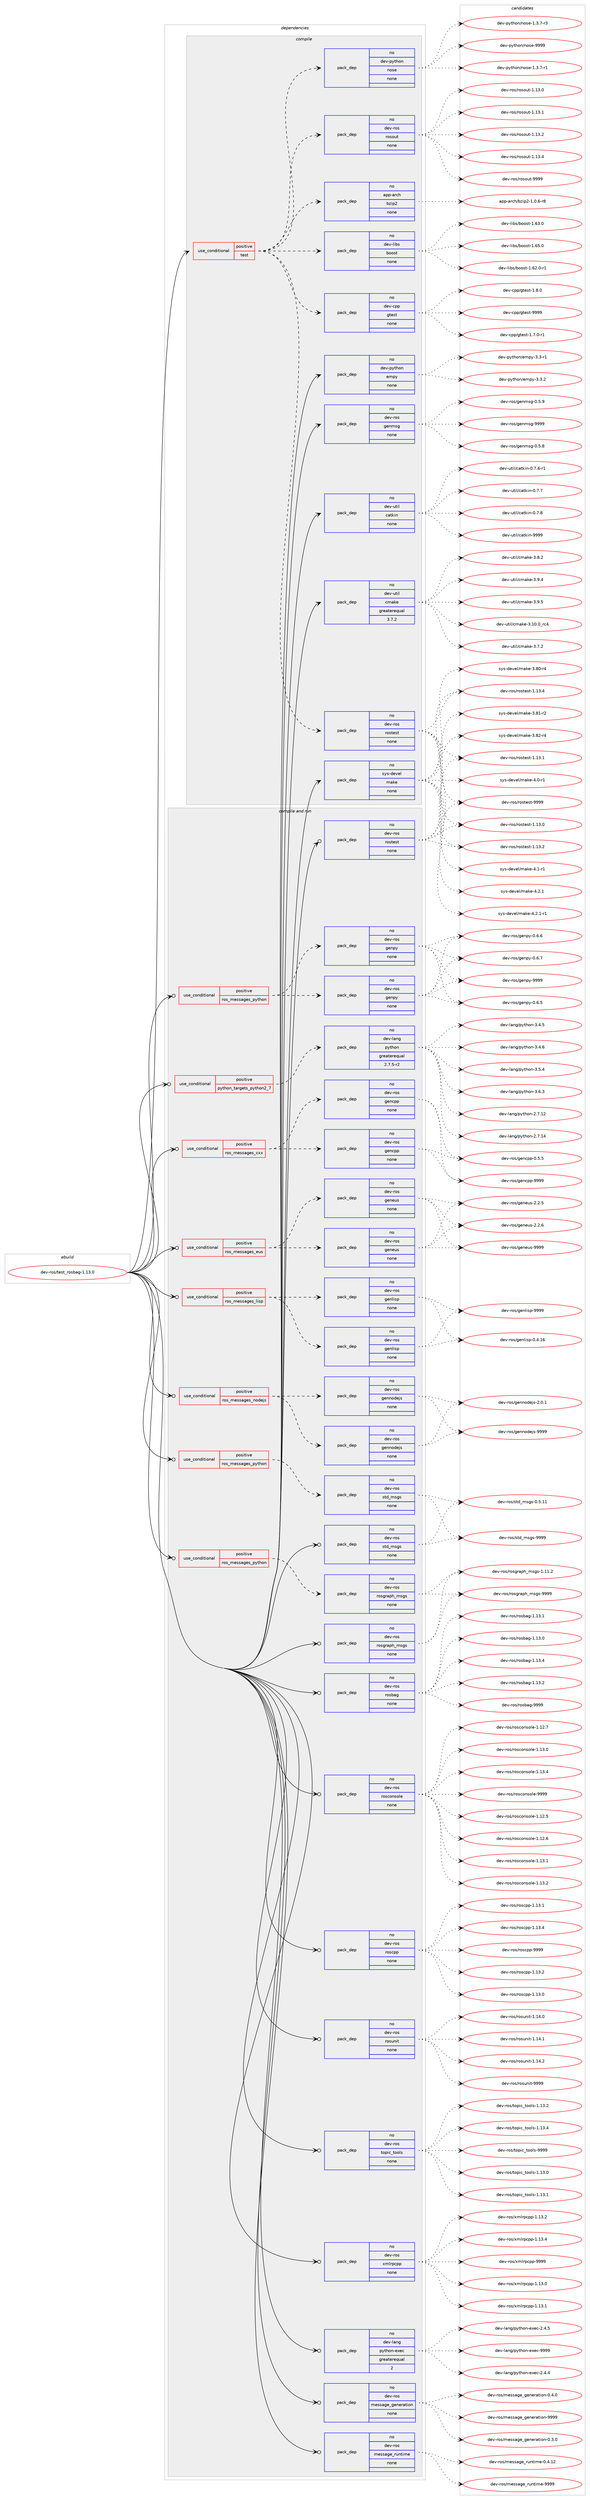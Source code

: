 digraph prolog {

# *************
# Graph options
# *************

newrank=true;
concentrate=true;
compound=true;
graph [rankdir=LR,fontname=Helvetica,fontsize=10,ranksep=1.5];#, ranksep=2.5, nodesep=0.2];
edge  [arrowhead=vee];
node  [fontname=Helvetica,fontsize=10];

# **********
# The ebuild
# **********

subgraph cluster_leftcol {
color=gray;
rank=same;
label=<<i>ebuild</i>>;
id [label="dev-ros/test_rosbag-1.13.0", color=red, width=4, href="../dev-ros/test_rosbag-1.13.0.svg"];
}

# ****************
# The dependencies
# ****************

subgraph cluster_midcol {
color=gray;
label=<<i>dependencies</i>>;
subgraph cluster_compile {
fillcolor="#eeeeee";
style=filled;
label=<<i>compile</i>>;
subgraph cond47451 {
dependency215660 [label=<<TABLE BORDER="0" CELLBORDER="1" CELLSPACING="0" CELLPADDING="4"><TR><TD ROWSPAN="3" CELLPADDING="10">use_conditional</TD></TR><TR><TD>positive</TD></TR><TR><TD>test</TD></TR></TABLE>>, shape=none, color=red];
subgraph pack164219 {
dependency215661 [label=<<TABLE BORDER="0" CELLBORDER="1" CELLSPACING="0" CELLPADDING="4" WIDTH="220"><TR><TD ROWSPAN="6" CELLPADDING="30">pack_dep</TD></TR><TR><TD WIDTH="110">no</TD></TR><TR><TD>dev-libs</TD></TR><TR><TD>boost</TD></TR><TR><TD>none</TD></TR><TR><TD></TD></TR></TABLE>>, shape=none, color=blue];
}
dependency215660:e -> dependency215661:w [weight=20,style="dashed",arrowhead="vee"];
subgraph pack164220 {
dependency215662 [label=<<TABLE BORDER="0" CELLBORDER="1" CELLSPACING="0" CELLPADDING="4" WIDTH="220"><TR><TD ROWSPAN="6" CELLPADDING="30">pack_dep</TD></TR><TR><TD WIDTH="110">no</TD></TR><TR><TD>app-arch</TD></TR><TR><TD>bzip2</TD></TR><TR><TD>none</TD></TR><TR><TD></TD></TR></TABLE>>, shape=none, color=blue];
}
dependency215660:e -> dependency215662:w [weight=20,style="dashed",arrowhead="vee"];
subgraph pack164221 {
dependency215663 [label=<<TABLE BORDER="0" CELLBORDER="1" CELLSPACING="0" CELLPADDING="4" WIDTH="220"><TR><TD ROWSPAN="6" CELLPADDING="30">pack_dep</TD></TR><TR><TD WIDTH="110">no</TD></TR><TR><TD>dev-ros</TD></TR><TR><TD>rosout</TD></TR><TR><TD>none</TD></TR><TR><TD></TD></TR></TABLE>>, shape=none, color=blue];
}
dependency215660:e -> dependency215663:w [weight=20,style="dashed",arrowhead="vee"];
subgraph pack164222 {
dependency215664 [label=<<TABLE BORDER="0" CELLBORDER="1" CELLSPACING="0" CELLPADDING="4" WIDTH="220"><TR><TD ROWSPAN="6" CELLPADDING="30">pack_dep</TD></TR><TR><TD WIDTH="110">no</TD></TR><TR><TD>dev-python</TD></TR><TR><TD>nose</TD></TR><TR><TD>none</TD></TR><TR><TD></TD></TR></TABLE>>, shape=none, color=blue];
}
dependency215660:e -> dependency215664:w [weight=20,style="dashed",arrowhead="vee"];
subgraph pack164223 {
dependency215665 [label=<<TABLE BORDER="0" CELLBORDER="1" CELLSPACING="0" CELLPADDING="4" WIDTH="220"><TR><TD ROWSPAN="6" CELLPADDING="30">pack_dep</TD></TR><TR><TD WIDTH="110">no</TD></TR><TR><TD>dev-ros</TD></TR><TR><TD>rostest</TD></TR><TR><TD>none</TD></TR><TR><TD></TD></TR></TABLE>>, shape=none, color=blue];
}
dependency215660:e -> dependency215665:w [weight=20,style="dashed",arrowhead="vee"];
subgraph pack164224 {
dependency215666 [label=<<TABLE BORDER="0" CELLBORDER="1" CELLSPACING="0" CELLPADDING="4" WIDTH="220"><TR><TD ROWSPAN="6" CELLPADDING="30">pack_dep</TD></TR><TR><TD WIDTH="110">no</TD></TR><TR><TD>dev-cpp</TD></TR><TR><TD>gtest</TD></TR><TR><TD>none</TD></TR><TR><TD></TD></TR></TABLE>>, shape=none, color=blue];
}
dependency215660:e -> dependency215666:w [weight=20,style="dashed",arrowhead="vee"];
}
id:e -> dependency215660:w [weight=20,style="solid",arrowhead="vee"];
subgraph pack164225 {
dependency215667 [label=<<TABLE BORDER="0" CELLBORDER="1" CELLSPACING="0" CELLPADDING="4" WIDTH="220"><TR><TD ROWSPAN="6" CELLPADDING="30">pack_dep</TD></TR><TR><TD WIDTH="110">no</TD></TR><TR><TD>dev-python</TD></TR><TR><TD>empy</TD></TR><TR><TD>none</TD></TR><TR><TD></TD></TR></TABLE>>, shape=none, color=blue];
}
id:e -> dependency215667:w [weight=20,style="solid",arrowhead="vee"];
subgraph pack164226 {
dependency215668 [label=<<TABLE BORDER="0" CELLBORDER="1" CELLSPACING="0" CELLPADDING="4" WIDTH="220"><TR><TD ROWSPAN="6" CELLPADDING="30">pack_dep</TD></TR><TR><TD WIDTH="110">no</TD></TR><TR><TD>dev-ros</TD></TR><TR><TD>genmsg</TD></TR><TR><TD>none</TD></TR><TR><TD></TD></TR></TABLE>>, shape=none, color=blue];
}
id:e -> dependency215668:w [weight=20,style="solid",arrowhead="vee"];
subgraph pack164227 {
dependency215669 [label=<<TABLE BORDER="0" CELLBORDER="1" CELLSPACING="0" CELLPADDING="4" WIDTH="220"><TR><TD ROWSPAN="6" CELLPADDING="30">pack_dep</TD></TR><TR><TD WIDTH="110">no</TD></TR><TR><TD>dev-util</TD></TR><TR><TD>catkin</TD></TR><TR><TD>none</TD></TR><TR><TD></TD></TR></TABLE>>, shape=none, color=blue];
}
id:e -> dependency215669:w [weight=20,style="solid",arrowhead="vee"];
subgraph pack164228 {
dependency215670 [label=<<TABLE BORDER="0" CELLBORDER="1" CELLSPACING="0" CELLPADDING="4" WIDTH="220"><TR><TD ROWSPAN="6" CELLPADDING="30">pack_dep</TD></TR><TR><TD WIDTH="110">no</TD></TR><TR><TD>dev-util</TD></TR><TR><TD>cmake</TD></TR><TR><TD>greaterequal</TD></TR><TR><TD>3.7.2</TD></TR></TABLE>>, shape=none, color=blue];
}
id:e -> dependency215670:w [weight=20,style="solid",arrowhead="vee"];
subgraph pack164229 {
dependency215671 [label=<<TABLE BORDER="0" CELLBORDER="1" CELLSPACING="0" CELLPADDING="4" WIDTH="220"><TR><TD ROWSPAN="6" CELLPADDING="30">pack_dep</TD></TR><TR><TD WIDTH="110">no</TD></TR><TR><TD>sys-devel</TD></TR><TR><TD>make</TD></TR><TR><TD>none</TD></TR><TR><TD></TD></TR></TABLE>>, shape=none, color=blue];
}
id:e -> dependency215671:w [weight=20,style="solid",arrowhead="vee"];
}
subgraph cluster_compileandrun {
fillcolor="#eeeeee";
style=filled;
label=<<i>compile and run</i>>;
subgraph cond47452 {
dependency215672 [label=<<TABLE BORDER="0" CELLBORDER="1" CELLSPACING="0" CELLPADDING="4"><TR><TD ROWSPAN="3" CELLPADDING="10">use_conditional</TD></TR><TR><TD>positive</TD></TR><TR><TD>python_targets_python2_7</TD></TR></TABLE>>, shape=none, color=red];
subgraph pack164230 {
dependency215673 [label=<<TABLE BORDER="0" CELLBORDER="1" CELLSPACING="0" CELLPADDING="4" WIDTH="220"><TR><TD ROWSPAN="6" CELLPADDING="30">pack_dep</TD></TR><TR><TD WIDTH="110">no</TD></TR><TR><TD>dev-lang</TD></TR><TR><TD>python</TD></TR><TR><TD>greaterequal</TD></TR><TR><TD>2.7.5-r2</TD></TR></TABLE>>, shape=none, color=blue];
}
dependency215672:e -> dependency215673:w [weight=20,style="dashed",arrowhead="vee"];
}
id:e -> dependency215672:w [weight=20,style="solid",arrowhead="odotvee"];
subgraph cond47453 {
dependency215674 [label=<<TABLE BORDER="0" CELLBORDER="1" CELLSPACING="0" CELLPADDING="4"><TR><TD ROWSPAN="3" CELLPADDING="10">use_conditional</TD></TR><TR><TD>positive</TD></TR><TR><TD>ros_messages_cxx</TD></TR></TABLE>>, shape=none, color=red];
subgraph pack164231 {
dependency215675 [label=<<TABLE BORDER="0" CELLBORDER="1" CELLSPACING="0" CELLPADDING="4" WIDTH="220"><TR><TD ROWSPAN="6" CELLPADDING="30">pack_dep</TD></TR><TR><TD WIDTH="110">no</TD></TR><TR><TD>dev-ros</TD></TR><TR><TD>gencpp</TD></TR><TR><TD>none</TD></TR><TR><TD></TD></TR></TABLE>>, shape=none, color=blue];
}
dependency215674:e -> dependency215675:w [weight=20,style="dashed",arrowhead="vee"];
subgraph pack164232 {
dependency215676 [label=<<TABLE BORDER="0" CELLBORDER="1" CELLSPACING="0" CELLPADDING="4" WIDTH="220"><TR><TD ROWSPAN="6" CELLPADDING="30">pack_dep</TD></TR><TR><TD WIDTH="110">no</TD></TR><TR><TD>dev-ros</TD></TR><TR><TD>gencpp</TD></TR><TR><TD>none</TD></TR><TR><TD></TD></TR></TABLE>>, shape=none, color=blue];
}
dependency215674:e -> dependency215676:w [weight=20,style="dashed",arrowhead="vee"];
}
id:e -> dependency215674:w [weight=20,style="solid",arrowhead="odotvee"];
subgraph cond47454 {
dependency215677 [label=<<TABLE BORDER="0" CELLBORDER="1" CELLSPACING="0" CELLPADDING="4"><TR><TD ROWSPAN="3" CELLPADDING="10">use_conditional</TD></TR><TR><TD>positive</TD></TR><TR><TD>ros_messages_eus</TD></TR></TABLE>>, shape=none, color=red];
subgraph pack164233 {
dependency215678 [label=<<TABLE BORDER="0" CELLBORDER="1" CELLSPACING="0" CELLPADDING="4" WIDTH="220"><TR><TD ROWSPAN="6" CELLPADDING="30">pack_dep</TD></TR><TR><TD WIDTH="110">no</TD></TR><TR><TD>dev-ros</TD></TR><TR><TD>geneus</TD></TR><TR><TD>none</TD></TR><TR><TD></TD></TR></TABLE>>, shape=none, color=blue];
}
dependency215677:e -> dependency215678:w [weight=20,style="dashed",arrowhead="vee"];
subgraph pack164234 {
dependency215679 [label=<<TABLE BORDER="0" CELLBORDER="1" CELLSPACING="0" CELLPADDING="4" WIDTH="220"><TR><TD ROWSPAN="6" CELLPADDING="30">pack_dep</TD></TR><TR><TD WIDTH="110">no</TD></TR><TR><TD>dev-ros</TD></TR><TR><TD>geneus</TD></TR><TR><TD>none</TD></TR><TR><TD></TD></TR></TABLE>>, shape=none, color=blue];
}
dependency215677:e -> dependency215679:w [weight=20,style="dashed",arrowhead="vee"];
}
id:e -> dependency215677:w [weight=20,style="solid",arrowhead="odotvee"];
subgraph cond47455 {
dependency215680 [label=<<TABLE BORDER="0" CELLBORDER="1" CELLSPACING="0" CELLPADDING="4"><TR><TD ROWSPAN="3" CELLPADDING="10">use_conditional</TD></TR><TR><TD>positive</TD></TR><TR><TD>ros_messages_lisp</TD></TR></TABLE>>, shape=none, color=red];
subgraph pack164235 {
dependency215681 [label=<<TABLE BORDER="0" CELLBORDER="1" CELLSPACING="0" CELLPADDING="4" WIDTH="220"><TR><TD ROWSPAN="6" CELLPADDING="30">pack_dep</TD></TR><TR><TD WIDTH="110">no</TD></TR><TR><TD>dev-ros</TD></TR><TR><TD>genlisp</TD></TR><TR><TD>none</TD></TR><TR><TD></TD></TR></TABLE>>, shape=none, color=blue];
}
dependency215680:e -> dependency215681:w [weight=20,style="dashed",arrowhead="vee"];
subgraph pack164236 {
dependency215682 [label=<<TABLE BORDER="0" CELLBORDER="1" CELLSPACING="0" CELLPADDING="4" WIDTH="220"><TR><TD ROWSPAN="6" CELLPADDING="30">pack_dep</TD></TR><TR><TD WIDTH="110">no</TD></TR><TR><TD>dev-ros</TD></TR><TR><TD>genlisp</TD></TR><TR><TD>none</TD></TR><TR><TD></TD></TR></TABLE>>, shape=none, color=blue];
}
dependency215680:e -> dependency215682:w [weight=20,style="dashed",arrowhead="vee"];
}
id:e -> dependency215680:w [weight=20,style="solid",arrowhead="odotvee"];
subgraph cond47456 {
dependency215683 [label=<<TABLE BORDER="0" CELLBORDER="1" CELLSPACING="0" CELLPADDING="4"><TR><TD ROWSPAN="3" CELLPADDING="10">use_conditional</TD></TR><TR><TD>positive</TD></TR><TR><TD>ros_messages_nodejs</TD></TR></TABLE>>, shape=none, color=red];
subgraph pack164237 {
dependency215684 [label=<<TABLE BORDER="0" CELLBORDER="1" CELLSPACING="0" CELLPADDING="4" WIDTH="220"><TR><TD ROWSPAN="6" CELLPADDING="30">pack_dep</TD></TR><TR><TD WIDTH="110">no</TD></TR><TR><TD>dev-ros</TD></TR><TR><TD>gennodejs</TD></TR><TR><TD>none</TD></TR><TR><TD></TD></TR></TABLE>>, shape=none, color=blue];
}
dependency215683:e -> dependency215684:w [weight=20,style="dashed",arrowhead="vee"];
subgraph pack164238 {
dependency215685 [label=<<TABLE BORDER="0" CELLBORDER="1" CELLSPACING="0" CELLPADDING="4" WIDTH="220"><TR><TD ROWSPAN="6" CELLPADDING="30">pack_dep</TD></TR><TR><TD WIDTH="110">no</TD></TR><TR><TD>dev-ros</TD></TR><TR><TD>gennodejs</TD></TR><TR><TD>none</TD></TR><TR><TD></TD></TR></TABLE>>, shape=none, color=blue];
}
dependency215683:e -> dependency215685:w [weight=20,style="dashed",arrowhead="vee"];
}
id:e -> dependency215683:w [weight=20,style="solid",arrowhead="odotvee"];
subgraph cond47457 {
dependency215686 [label=<<TABLE BORDER="0" CELLBORDER="1" CELLSPACING="0" CELLPADDING="4"><TR><TD ROWSPAN="3" CELLPADDING="10">use_conditional</TD></TR><TR><TD>positive</TD></TR><TR><TD>ros_messages_python</TD></TR></TABLE>>, shape=none, color=red];
subgraph pack164239 {
dependency215687 [label=<<TABLE BORDER="0" CELLBORDER="1" CELLSPACING="0" CELLPADDING="4" WIDTH="220"><TR><TD ROWSPAN="6" CELLPADDING="30">pack_dep</TD></TR><TR><TD WIDTH="110">no</TD></TR><TR><TD>dev-ros</TD></TR><TR><TD>genpy</TD></TR><TR><TD>none</TD></TR><TR><TD></TD></TR></TABLE>>, shape=none, color=blue];
}
dependency215686:e -> dependency215687:w [weight=20,style="dashed",arrowhead="vee"];
subgraph pack164240 {
dependency215688 [label=<<TABLE BORDER="0" CELLBORDER="1" CELLSPACING="0" CELLPADDING="4" WIDTH="220"><TR><TD ROWSPAN="6" CELLPADDING="30">pack_dep</TD></TR><TR><TD WIDTH="110">no</TD></TR><TR><TD>dev-ros</TD></TR><TR><TD>genpy</TD></TR><TR><TD>none</TD></TR><TR><TD></TD></TR></TABLE>>, shape=none, color=blue];
}
dependency215686:e -> dependency215688:w [weight=20,style="dashed",arrowhead="vee"];
}
id:e -> dependency215686:w [weight=20,style="solid",arrowhead="odotvee"];
subgraph cond47458 {
dependency215689 [label=<<TABLE BORDER="0" CELLBORDER="1" CELLSPACING="0" CELLPADDING="4"><TR><TD ROWSPAN="3" CELLPADDING="10">use_conditional</TD></TR><TR><TD>positive</TD></TR><TR><TD>ros_messages_python</TD></TR></TABLE>>, shape=none, color=red];
subgraph pack164241 {
dependency215690 [label=<<TABLE BORDER="0" CELLBORDER="1" CELLSPACING="0" CELLPADDING="4" WIDTH="220"><TR><TD ROWSPAN="6" CELLPADDING="30">pack_dep</TD></TR><TR><TD WIDTH="110">no</TD></TR><TR><TD>dev-ros</TD></TR><TR><TD>rosgraph_msgs</TD></TR><TR><TD>none</TD></TR><TR><TD></TD></TR></TABLE>>, shape=none, color=blue];
}
dependency215689:e -> dependency215690:w [weight=20,style="dashed",arrowhead="vee"];
}
id:e -> dependency215689:w [weight=20,style="solid",arrowhead="odotvee"];
subgraph cond47459 {
dependency215691 [label=<<TABLE BORDER="0" CELLBORDER="1" CELLSPACING="0" CELLPADDING="4"><TR><TD ROWSPAN="3" CELLPADDING="10">use_conditional</TD></TR><TR><TD>positive</TD></TR><TR><TD>ros_messages_python</TD></TR></TABLE>>, shape=none, color=red];
subgraph pack164242 {
dependency215692 [label=<<TABLE BORDER="0" CELLBORDER="1" CELLSPACING="0" CELLPADDING="4" WIDTH="220"><TR><TD ROWSPAN="6" CELLPADDING="30">pack_dep</TD></TR><TR><TD WIDTH="110">no</TD></TR><TR><TD>dev-ros</TD></TR><TR><TD>std_msgs</TD></TR><TR><TD>none</TD></TR><TR><TD></TD></TR></TABLE>>, shape=none, color=blue];
}
dependency215691:e -> dependency215692:w [weight=20,style="dashed",arrowhead="vee"];
}
id:e -> dependency215691:w [weight=20,style="solid",arrowhead="odotvee"];
subgraph pack164243 {
dependency215693 [label=<<TABLE BORDER="0" CELLBORDER="1" CELLSPACING="0" CELLPADDING="4" WIDTH="220"><TR><TD ROWSPAN="6" CELLPADDING="30">pack_dep</TD></TR><TR><TD WIDTH="110">no</TD></TR><TR><TD>dev-lang</TD></TR><TR><TD>python-exec</TD></TR><TR><TD>greaterequal</TD></TR><TR><TD>2</TD></TR></TABLE>>, shape=none, color=blue];
}
id:e -> dependency215693:w [weight=20,style="solid",arrowhead="odotvee"];
subgraph pack164244 {
dependency215694 [label=<<TABLE BORDER="0" CELLBORDER="1" CELLSPACING="0" CELLPADDING="4" WIDTH="220"><TR><TD ROWSPAN="6" CELLPADDING="30">pack_dep</TD></TR><TR><TD WIDTH="110">no</TD></TR><TR><TD>dev-ros</TD></TR><TR><TD>message_generation</TD></TR><TR><TD>none</TD></TR><TR><TD></TD></TR></TABLE>>, shape=none, color=blue];
}
id:e -> dependency215694:w [weight=20,style="solid",arrowhead="odotvee"];
subgraph pack164245 {
dependency215695 [label=<<TABLE BORDER="0" CELLBORDER="1" CELLSPACING="0" CELLPADDING="4" WIDTH="220"><TR><TD ROWSPAN="6" CELLPADDING="30">pack_dep</TD></TR><TR><TD WIDTH="110">no</TD></TR><TR><TD>dev-ros</TD></TR><TR><TD>message_runtime</TD></TR><TR><TD>none</TD></TR><TR><TD></TD></TR></TABLE>>, shape=none, color=blue];
}
id:e -> dependency215695:w [weight=20,style="solid",arrowhead="odotvee"];
subgraph pack164246 {
dependency215696 [label=<<TABLE BORDER="0" CELLBORDER="1" CELLSPACING="0" CELLPADDING="4" WIDTH="220"><TR><TD ROWSPAN="6" CELLPADDING="30">pack_dep</TD></TR><TR><TD WIDTH="110">no</TD></TR><TR><TD>dev-ros</TD></TR><TR><TD>rosbag</TD></TR><TR><TD>none</TD></TR><TR><TD></TD></TR></TABLE>>, shape=none, color=blue];
}
id:e -> dependency215696:w [weight=20,style="solid",arrowhead="odotvee"];
subgraph pack164247 {
dependency215697 [label=<<TABLE BORDER="0" CELLBORDER="1" CELLSPACING="0" CELLPADDING="4" WIDTH="220"><TR><TD ROWSPAN="6" CELLPADDING="30">pack_dep</TD></TR><TR><TD WIDTH="110">no</TD></TR><TR><TD>dev-ros</TD></TR><TR><TD>rosconsole</TD></TR><TR><TD>none</TD></TR><TR><TD></TD></TR></TABLE>>, shape=none, color=blue];
}
id:e -> dependency215697:w [weight=20,style="solid",arrowhead="odotvee"];
subgraph pack164248 {
dependency215698 [label=<<TABLE BORDER="0" CELLBORDER="1" CELLSPACING="0" CELLPADDING="4" WIDTH="220"><TR><TD ROWSPAN="6" CELLPADDING="30">pack_dep</TD></TR><TR><TD WIDTH="110">no</TD></TR><TR><TD>dev-ros</TD></TR><TR><TD>roscpp</TD></TR><TR><TD>none</TD></TR><TR><TD></TD></TR></TABLE>>, shape=none, color=blue];
}
id:e -> dependency215698:w [weight=20,style="solid",arrowhead="odotvee"];
subgraph pack164249 {
dependency215699 [label=<<TABLE BORDER="0" CELLBORDER="1" CELLSPACING="0" CELLPADDING="4" WIDTH="220"><TR><TD ROWSPAN="6" CELLPADDING="30">pack_dep</TD></TR><TR><TD WIDTH="110">no</TD></TR><TR><TD>dev-ros</TD></TR><TR><TD>rosgraph_msgs</TD></TR><TR><TD>none</TD></TR><TR><TD></TD></TR></TABLE>>, shape=none, color=blue];
}
id:e -> dependency215699:w [weight=20,style="solid",arrowhead="odotvee"];
subgraph pack164250 {
dependency215700 [label=<<TABLE BORDER="0" CELLBORDER="1" CELLSPACING="0" CELLPADDING="4" WIDTH="220"><TR><TD ROWSPAN="6" CELLPADDING="30">pack_dep</TD></TR><TR><TD WIDTH="110">no</TD></TR><TR><TD>dev-ros</TD></TR><TR><TD>rostest</TD></TR><TR><TD>none</TD></TR><TR><TD></TD></TR></TABLE>>, shape=none, color=blue];
}
id:e -> dependency215700:w [weight=20,style="solid",arrowhead="odotvee"];
subgraph pack164251 {
dependency215701 [label=<<TABLE BORDER="0" CELLBORDER="1" CELLSPACING="0" CELLPADDING="4" WIDTH="220"><TR><TD ROWSPAN="6" CELLPADDING="30">pack_dep</TD></TR><TR><TD WIDTH="110">no</TD></TR><TR><TD>dev-ros</TD></TR><TR><TD>rosunit</TD></TR><TR><TD>none</TD></TR><TR><TD></TD></TR></TABLE>>, shape=none, color=blue];
}
id:e -> dependency215701:w [weight=20,style="solid",arrowhead="odotvee"];
subgraph pack164252 {
dependency215702 [label=<<TABLE BORDER="0" CELLBORDER="1" CELLSPACING="0" CELLPADDING="4" WIDTH="220"><TR><TD ROWSPAN="6" CELLPADDING="30">pack_dep</TD></TR><TR><TD WIDTH="110">no</TD></TR><TR><TD>dev-ros</TD></TR><TR><TD>std_msgs</TD></TR><TR><TD>none</TD></TR><TR><TD></TD></TR></TABLE>>, shape=none, color=blue];
}
id:e -> dependency215702:w [weight=20,style="solid",arrowhead="odotvee"];
subgraph pack164253 {
dependency215703 [label=<<TABLE BORDER="0" CELLBORDER="1" CELLSPACING="0" CELLPADDING="4" WIDTH="220"><TR><TD ROWSPAN="6" CELLPADDING="30">pack_dep</TD></TR><TR><TD WIDTH="110">no</TD></TR><TR><TD>dev-ros</TD></TR><TR><TD>topic_tools</TD></TR><TR><TD>none</TD></TR><TR><TD></TD></TR></TABLE>>, shape=none, color=blue];
}
id:e -> dependency215703:w [weight=20,style="solid",arrowhead="odotvee"];
subgraph pack164254 {
dependency215704 [label=<<TABLE BORDER="0" CELLBORDER="1" CELLSPACING="0" CELLPADDING="4" WIDTH="220"><TR><TD ROWSPAN="6" CELLPADDING="30">pack_dep</TD></TR><TR><TD WIDTH="110">no</TD></TR><TR><TD>dev-ros</TD></TR><TR><TD>xmlrpcpp</TD></TR><TR><TD>none</TD></TR><TR><TD></TD></TR></TABLE>>, shape=none, color=blue];
}
id:e -> dependency215704:w [weight=20,style="solid",arrowhead="odotvee"];
}
subgraph cluster_run {
fillcolor="#eeeeee";
style=filled;
label=<<i>run</i>>;
}
}

# **************
# The candidates
# **************

subgraph cluster_choices {
rank=same;
color=gray;
label=<<i>candidates</i>>;

subgraph choice164219 {
color=black;
nodesep=1;
choice10010111845108105981154798111111115116454946545046484511449 [label="dev-libs/boost-1.62.0-r1", color=red, width=4,href="../dev-libs/boost-1.62.0-r1.svg"];
choice1001011184510810598115479811111111511645494654514648 [label="dev-libs/boost-1.63.0", color=red, width=4,href="../dev-libs/boost-1.63.0.svg"];
choice1001011184510810598115479811111111511645494654534648 [label="dev-libs/boost-1.65.0", color=red, width=4,href="../dev-libs/boost-1.65.0.svg"];
dependency215661:e -> choice10010111845108105981154798111111115116454946545046484511449:w [style=dotted,weight="100"];
dependency215661:e -> choice1001011184510810598115479811111111511645494654514648:w [style=dotted,weight="100"];
dependency215661:e -> choice1001011184510810598115479811111111511645494654534648:w [style=dotted,weight="100"];
}
subgraph choice164220 {
color=black;
nodesep=1;
choice971121124597114991044798122105112504549464846544511456 [label="app-arch/bzip2-1.0.6-r8", color=red, width=4,href="../app-arch/bzip2-1.0.6-r8.svg"];
dependency215662:e -> choice971121124597114991044798122105112504549464846544511456:w [style=dotted,weight="100"];
}
subgraph choice164221 {
color=black;
nodesep=1;
choice100101118451141111154711411111511111711645494649514648 [label="dev-ros/rosout-1.13.0", color=red, width=4,href="../dev-ros/rosout-1.13.0.svg"];
choice100101118451141111154711411111511111711645494649514649 [label="dev-ros/rosout-1.13.1", color=red, width=4,href="../dev-ros/rosout-1.13.1.svg"];
choice100101118451141111154711411111511111711645494649514650 [label="dev-ros/rosout-1.13.2", color=red, width=4,href="../dev-ros/rosout-1.13.2.svg"];
choice100101118451141111154711411111511111711645494649514652 [label="dev-ros/rosout-1.13.4", color=red, width=4,href="../dev-ros/rosout-1.13.4.svg"];
choice10010111845114111115471141111151111171164557575757 [label="dev-ros/rosout-9999", color=red, width=4,href="../dev-ros/rosout-9999.svg"];
dependency215663:e -> choice100101118451141111154711411111511111711645494649514648:w [style=dotted,weight="100"];
dependency215663:e -> choice100101118451141111154711411111511111711645494649514649:w [style=dotted,weight="100"];
dependency215663:e -> choice100101118451141111154711411111511111711645494649514650:w [style=dotted,weight="100"];
dependency215663:e -> choice100101118451141111154711411111511111711645494649514652:w [style=dotted,weight="100"];
dependency215663:e -> choice10010111845114111115471141111151111171164557575757:w [style=dotted,weight="100"];
}
subgraph choice164222 {
color=black;
nodesep=1;
choice10010111845112121116104111110471101111151014549465146554511449 [label="dev-python/nose-1.3.7-r1", color=red, width=4,href="../dev-python/nose-1.3.7-r1.svg"];
choice10010111845112121116104111110471101111151014549465146554511451 [label="dev-python/nose-1.3.7-r3", color=red, width=4,href="../dev-python/nose-1.3.7-r3.svg"];
choice10010111845112121116104111110471101111151014557575757 [label="dev-python/nose-9999", color=red, width=4,href="../dev-python/nose-9999.svg"];
dependency215664:e -> choice10010111845112121116104111110471101111151014549465146554511449:w [style=dotted,weight="100"];
dependency215664:e -> choice10010111845112121116104111110471101111151014549465146554511451:w [style=dotted,weight="100"];
dependency215664:e -> choice10010111845112121116104111110471101111151014557575757:w [style=dotted,weight="100"];
}
subgraph choice164223 {
color=black;
nodesep=1;
choice100101118451141111154711411111511610111511645494649514648 [label="dev-ros/rostest-1.13.0", color=red, width=4,href="../dev-ros/rostest-1.13.0.svg"];
choice100101118451141111154711411111511610111511645494649514649 [label="dev-ros/rostest-1.13.1", color=red, width=4,href="../dev-ros/rostest-1.13.1.svg"];
choice100101118451141111154711411111511610111511645494649514650 [label="dev-ros/rostest-1.13.2", color=red, width=4,href="../dev-ros/rostest-1.13.2.svg"];
choice100101118451141111154711411111511610111511645494649514652 [label="dev-ros/rostest-1.13.4", color=red, width=4,href="../dev-ros/rostest-1.13.4.svg"];
choice10010111845114111115471141111151161011151164557575757 [label="dev-ros/rostest-9999", color=red, width=4,href="../dev-ros/rostest-9999.svg"];
dependency215665:e -> choice100101118451141111154711411111511610111511645494649514648:w [style=dotted,weight="100"];
dependency215665:e -> choice100101118451141111154711411111511610111511645494649514649:w [style=dotted,weight="100"];
dependency215665:e -> choice100101118451141111154711411111511610111511645494649514650:w [style=dotted,weight="100"];
dependency215665:e -> choice100101118451141111154711411111511610111511645494649514652:w [style=dotted,weight="100"];
dependency215665:e -> choice10010111845114111115471141111151161011151164557575757:w [style=dotted,weight="100"];
}
subgraph choice164224 {
color=black;
nodesep=1;
choice1001011184599112112471031161011151164549465546484511449 [label="dev-cpp/gtest-1.7.0-r1", color=red, width=4,href="../dev-cpp/gtest-1.7.0-r1.svg"];
choice100101118459911211247103116101115116454946564648 [label="dev-cpp/gtest-1.8.0", color=red, width=4,href="../dev-cpp/gtest-1.8.0.svg"];
choice1001011184599112112471031161011151164557575757 [label="dev-cpp/gtest-9999", color=red, width=4,href="../dev-cpp/gtest-9999.svg"];
dependency215666:e -> choice1001011184599112112471031161011151164549465546484511449:w [style=dotted,weight="100"];
dependency215666:e -> choice100101118459911211247103116101115116454946564648:w [style=dotted,weight="100"];
dependency215666:e -> choice1001011184599112112471031161011151164557575757:w [style=dotted,weight="100"];
}
subgraph choice164225 {
color=black;
nodesep=1;
choice1001011184511212111610411111047101109112121455146514511449 [label="dev-python/empy-3.3-r1", color=red, width=4,href="../dev-python/empy-3.3-r1.svg"];
choice1001011184511212111610411111047101109112121455146514650 [label="dev-python/empy-3.3.2", color=red, width=4,href="../dev-python/empy-3.3.2.svg"];
dependency215667:e -> choice1001011184511212111610411111047101109112121455146514511449:w [style=dotted,weight="100"];
dependency215667:e -> choice1001011184511212111610411111047101109112121455146514650:w [style=dotted,weight="100"];
}
subgraph choice164226 {
color=black;
nodesep=1;
choice1001011184511411111547103101110109115103454846534656 [label="dev-ros/genmsg-0.5.8", color=red, width=4,href="../dev-ros/genmsg-0.5.8.svg"];
choice1001011184511411111547103101110109115103454846534657 [label="dev-ros/genmsg-0.5.9", color=red, width=4,href="../dev-ros/genmsg-0.5.9.svg"];
choice10010111845114111115471031011101091151034557575757 [label="dev-ros/genmsg-9999", color=red, width=4,href="../dev-ros/genmsg-9999.svg"];
dependency215668:e -> choice1001011184511411111547103101110109115103454846534656:w [style=dotted,weight="100"];
dependency215668:e -> choice1001011184511411111547103101110109115103454846534657:w [style=dotted,weight="100"];
dependency215668:e -> choice10010111845114111115471031011101091151034557575757:w [style=dotted,weight="100"];
}
subgraph choice164227 {
color=black;
nodesep=1;
choice100101118451171161051084799971161071051104548465546544511449 [label="dev-util/catkin-0.7.6-r1", color=red, width=4,href="../dev-util/catkin-0.7.6-r1.svg"];
choice10010111845117116105108479997116107105110454846554655 [label="dev-util/catkin-0.7.7", color=red, width=4,href="../dev-util/catkin-0.7.7.svg"];
choice10010111845117116105108479997116107105110454846554656 [label="dev-util/catkin-0.7.8", color=red, width=4,href="../dev-util/catkin-0.7.8.svg"];
choice100101118451171161051084799971161071051104557575757 [label="dev-util/catkin-9999", color=red, width=4,href="../dev-util/catkin-9999.svg"];
dependency215669:e -> choice100101118451171161051084799971161071051104548465546544511449:w [style=dotted,weight="100"];
dependency215669:e -> choice10010111845117116105108479997116107105110454846554655:w [style=dotted,weight="100"];
dependency215669:e -> choice10010111845117116105108479997116107105110454846554656:w [style=dotted,weight="100"];
dependency215669:e -> choice100101118451171161051084799971161071051104557575757:w [style=dotted,weight="100"];
}
subgraph choice164228 {
color=black;
nodesep=1;
choice1001011184511711610510847991099710710145514649484648951149952 [label="dev-util/cmake-3.10.0_rc4", color=red, width=4,href="../dev-util/cmake-3.10.0_rc4.svg"];
choice10010111845117116105108479910997107101455146554650 [label="dev-util/cmake-3.7.2", color=red, width=4,href="../dev-util/cmake-3.7.2.svg"];
choice10010111845117116105108479910997107101455146564650 [label="dev-util/cmake-3.8.2", color=red, width=4,href="../dev-util/cmake-3.8.2.svg"];
choice10010111845117116105108479910997107101455146574652 [label="dev-util/cmake-3.9.4", color=red, width=4,href="../dev-util/cmake-3.9.4.svg"];
choice10010111845117116105108479910997107101455146574653 [label="dev-util/cmake-3.9.5", color=red, width=4,href="../dev-util/cmake-3.9.5.svg"];
dependency215670:e -> choice1001011184511711610510847991099710710145514649484648951149952:w [style=dotted,weight="100"];
dependency215670:e -> choice10010111845117116105108479910997107101455146554650:w [style=dotted,weight="100"];
dependency215670:e -> choice10010111845117116105108479910997107101455146564650:w [style=dotted,weight="100"];
dependency215670:e -> choice10010111845117116105108479910997107101455146574652:w [style=dotted,weight="100"];
dependency215670:e -> choice10010111845117116105108479910997107101455146574653:w [style=dotted,weight="100"];
}
subgraph choice164229 {
color=black;
nodesep=1;
choice11512111545100101118101108471099710710145514656484511452 [label="sys-devel/make-3.80-r4", color=red, width=4,href="../sys-devel/make-3.80-r4.svg"];
choice11512111545100101118101108471099710710145514656494511450 [label="sys-devel/make-3.81-r2", color=red, width=4,href="../sys-devel/make-3.81-r2.svg"];
choice11512111545100101118101108471099710710145514656504511452 [label="sys-devel/make-3.82-r4", color=red, width=4,href="../sys-devel/make-3.82-r4.svg"];
choice115121115451001011181011084710997107101455246484511449 [label="sys-devel/make-4.0-r1", color=red, width=4,href="../sys-devel/make-4.0-r1.svg"];
choice115121115451001011181011084710997107101455246494511449 [label="sys-devel/make-4.1-r1", color=red, width=4,href="../sys-devel/make-4.1-r1.svg"];
choice115121115451001011181011084710997107101455246504649 [label="sys-devel/make-4.2.1", color=red, width=4,href="../sys-devel/make-4.2.1.svg"];
choice1151211154510010111810110847109971071014552465046494511449 [label="sys-devel/make-4.2.1-r1", color=red, width=4,href="../sys-devel/make-4.2.1-r1.svg"];
dependency215671:e -> choice11512111545100101118101108471099710710145514656484511452:w [style=dotted,weight="100"];
dependency215671:e -> choice11512111545100101118101108471099710710145514656494511450:w [style=dotted,weight="100"];
dependency215671:e -> choice11512111545100101118101108471099710710145514656504511452:w [style=dotted,weight="100"];
dependency215671:e -> choice115121115451001011181011084710997107101455246484511449:w [style=dotted,weight="100"];
dependency215671:e -> choice115121115451001011181011084710997107101455246494511449:w [style=dotted,weight="100"];
dependency215671:e -> choice115121115451001011181011084710997107101455246504649:w [style=dotted,weight="100"];
dependency215671:e -> choice1151211154510010111810110847109971071014552465046494511449:w [style=dotted,weight="100"];
}
subgraph choice164230 {
color=black;
nodesep=1;
choice10010111845108971101034711212111610411111045504655464950 [label="dev-lang/python-2.7.12", color=red, width=4,href="../dev-lang/python-2.7.12.svg"];
choice10010111845108971101034711212111610411111045504655464952 [label="dev-lang/python-2.7.14", color=red, width=4,href="../dev-lang/python-2.7.14.svg"];
choice100101118451089711010347112121116104111110455146524653 [label="dev-lang/python-3.4.5", color=red, width=4,href="../dev-lang/python-3.4.5.svg"];
choice100101118451089711010347112121116104111110455146524654 [label="dev-lang/python-3.4.6", color=red, width=4,href="../dev-lang/python-3.4.6.svg"];
choice100101118451089711010347112121116104111110455146534652 [label="dev-lang/python-3.5.4", color=red, width=4,href="../dev-lang/python-3.5.4.svg"];
choice100101118451089711010347112121116104111110455146544651 [label="dev-lang/python-3.6.3", color=red, width=4,href="../dev-lang/python-3.6.3.svg"];
dependency215673:e -> choice10010111845108971101034711212111610411111045504655464950:w [style=dotted,weight="100"];
dependency215673:e -> choice10010111845108971101034711212111610411111045504655464952:w [style=dotted,weight="100"];
dependency215673:e -> choice100101118451089711010347112121116104111110455146524653:w [style=dotted,weight="100"];
dependency215673:e -> choice100101118451089711010347112121116104111110455146524654:w [style=dotted,weight="100"];
dependency215673:e -> choice100101118451089711010347112121116104111110455146534652:w [style=dotted,weight="100"];
dependency215673:e -> choice100101118451089711010347112121116104111110455146544651:w [style=dotted,weight="100"];
}
subgraph choice164231 {
color=black;
nodesep=1;
choice100101118451141111154710310111099112112454846534653 [label="dev-ros/gencpp-0.5.5", color=red, width=4,href="../dev-ros/gencpp-0.5.5.svg"];
choice1001011184511411111547103101110991121124557575757 [label="dev-ros/gencpp-9999", color=red, width=4,href="../dev-ros/gencpp-9999.svg"];
dependency215675:e -> choice100101118451141111154710310111099112112454846534653:w [style=dotted,weight="100"];
dependency215675:e -> choice1001011184511411111547103101110991121124557575757:w [style=dotted,weight="100"];
}
subgraph choice164232 {
color=black;
nodesep=1;
choice100101118451141111154710310111099112112454846534653 [label="dev-ros/gencpp-0.5.5", color=red, width=4,href="../dev-ros/gencpp-0.5.5.svg"];
choice1001011184511411111547103101110991121124557575757 [label="dev-ros/gencpp-9999", color=red, width=4,href="../dev-ros/gencpp-9999.svg"];
dependency215676:e -> choice100101118451141111154710310111099112112454846534653:w [style=dotted,weight="100"];
dependency215676:e -> choice1001011184511411111547103101110991121124557575757:w [style=dotted,weight="100"];
}
subgraph choice164233 {
color=black;
nodesep=1;
choice1001011184511411111547103101110101117115455046504653 [label="dev-ros/geneus-2.2.5", color=red, width=4,href="../dev-ros/geneus-2.2.5.svg"];
choice1001011184511411111547103101110101117115455046504654 [label="dev-ros/geneus-2.2.6", color=red, width=4,href="../dev-ros/geneus-2.2.6.svg"];
choice10010111845114111115471031011101011171154557575757 [label="dev-ros/geneus-9999", color=red, width=4,href="../dev-ros/geneus-9999.svg"];
dependency215678:e -> choice1001011184511411111547103101110101117115455046504653:w [style=dotted,weight="100"];
dependency215678:e -> choice1001011184511411111547103101110101117115455046504654:w [style=dotted,weight="100"];
dependency215678:e -> choice10010111845114111115471031011101011171154557575757:w [style=dotted,weight="100"];
}
subgraph choice164234 {
color=black;
nodesep=1;
choice1001011184511411111547103101110101117115455046504653 [label="dev-ros/geneus-2.2.5", color=red, width=4,href="../dev-ros/geneus-2.2.5.svg"];
choice1001011184511411111547103101110101117115455046504654 [label="dev-ros/geneus-2.2.6", color=red, width=4,href="../dev-ros/geneus-2.2.6.svg"];
choice10010111845114111115471031011101011171154557575757 [label="dev-ros/geneus-9999", color=red, width=4,href="../dev-ros/geneus-9999.svg"];
dependency215679:e -> choice1001011184511411111547103101110101117115455046504653:w [style=dotted,weight="100"];
dependency215679:e -> choice1001011184511411111547103101110101117115455046504654:w [style=dotted,weight="100"];
dependency215679:e -> choice10010111845114111115471031011101011171154557575757:w [style=dotted,weight="100"];
}
subgraph choice164235 {
color=black;
nodesep=1;
choice100101118451141111154710310111010810511511245484652464954 [label="dev-ros/genlisp-0.4.16", color=red, width=4,href="../dev-ros/genlisp-0.4.16.svg"];
choice10010111845114111115471031011101081051151124557575757 [label="dev-ros/genlisp-9999", color=red, width=4,href="../dev-ros/genlisp-9999.svg"];
dependency215681:e -> choice100101118451141111154710310111010810511511245484652464954:w [style=dotted,weight="100"];
dependency215681:e -> choice10010111845114111115471031011101081051151124557575757:w [style=dotted,weight="100"];
}
subgraph choice164236 {
color=black;
nodesep=1;
choice100101118451141111154710310111010810511511245484652464954 [label="dev-ros/genlisp-0.4.16", color=red, width=4,href="../dev-ros/genlisp-0.4.16.svg"];
choice10010111845114111115471031011101081051151124557575757 [label="dev-ros/genlisp-9999", color=red, width=4,href="../dev-ros/genlisp-9999.svg"];
dependency215682:e -> choice100101118451141111154710310111010810511511245484652464954:w [style=dotted,weight="100"];
dependency215682:e -> choice10010111845114111115471031011101081051151124557575757:w [style=dotted,weight="100"];
}
subgraph choice164237 {
color=black;
nodesep=1;
choice1001011184511411111547103101110110111100101106115455046484649 [label="dev-ros/gennodejs-2.0.1", color=red, width=4,href="../dev-ros/gennodejs-2.0.1.svg"];
choice10010111845114111115471031011101101111001011061154557575757 [label="dev-ros/gennodejs-9999", color=red, width=4,href="../dev-ros/gennodejs-9999.svg"];
dependency215684:e -> choice1001011184511411111547103101110110111100101106115455046484649:w [style=dotted,weight="100"];
dependency215684:e -> choice10010111845114111115471031011101101111001011061154557575757:w [style=dotted,weight="100"];
}
subgraph choice164238 {
color=black;
nodesep=1;
choice1001011184511411111547103101110110111100101106115455046484649 [label="dev-ros/gennodejs-2.0.1", color=red, width=4,href="../dev-ros/gennodejs-2.0.1.svg"];
choice10010111845114111115471031011101101111001011061154557575757 [label="dev-ros/gennodejs-9999", color=red, width=4,href="../dev-ros/gennodejs-9999.svg"];
dependency215685:e -> choice1001011184511411111547103101110110111100101106115455046484649:w [style=dotted,weight="100"];
dependency215685:e -> choice10010111845114111115471031011101101111001011061154557575757:w [style=dotted,weight="100"];
}
subgraph choice164239 {
color=black;
nodesep=1;
choice1001011184511411111547103101110112121454846544653 [label="dev-ros/genpy-0.6.5", color=red, width=4,href="../dev-ros/genpy-0.6.5.svg"];
choice1001011184511411111547103101110112121454846544654 [label="dev-ros/genpy-0.6.6", color=red, width=4,href="../dev-ros/genpy-0.6.6.svg"];
choice1001011184511411111547103101110112121454846544655 [label="dev-ros/genpy-0.6.7", color=red, width=4,href="../dev-ros/genpy-0.6.7.svg"];
choice10010111845114111115471031011101121214557575757 [label="dev-ros/genpy-9999", color=red, width=4,href="../dev-ros/genpy-9999.svg"];
dependency215687:e -> choice1001011184511411111547103101110112121454846544653:w [style=dotted,weight="100"];
dependency215687:e -> choice1001011184511411111547103101110112121454846544654:w [style=dotted,weight="100"];
dependency215687:e -> choice1001011184511411111547103101110112121454846544655:w [style=dotted,weight="100"];
dependency215687:e -> choice10010111845114111115471031011101121214557575757:w [style=dotted,weight="100"];
}
subgraph choice164240 {
color=black;
nodesep=1;
choice1001011184511411111547103101110112121454846544653 [label="dev-ros/genpy-0.6.5", color=red, width=4,href="../dev-ros/genpy-0.6.5.svg"];
choice1001011184511411111547103101110112121454846544654 [label="dev-ros/genpy-0.6.6", color=red, width=4,href="../dev-ros/genpy-0.6.6.svg"];
choice1001011184511411111547103101110112121454846544655 [label="dev-ros/genpy-0.6.7", color=red, width=4,href="../dev-ros/genpy-0.6.7.svg"];
choice10010111845114111115471031011101121214557575757 [label="dev-ros/genpy-9999", color=red, width=4,href="../dev-ros/genpy-9999.svg"];
dependency215688:e -> choice1001011184511411111547103101110112121454846544653:w [style=dotted,weight="100"];
dependency215688:e -> choice1001011184511411111547103101110112121454846544654:w [style=dotted,weight="100"];
dependency215688:e -> choice1001011184511411111547103101110112121454846544655:w [style=dotted,weight="100"];
dependency215688:e -> choice10010111845114111115471031011101121214557575757:w [style=dotted,weight="100"];
}
subgraph choice164241 {
color=black;
nodesep=1;
choice1001011184511411111547114111115103114971121049510911510311545494649494650 [label="dev-ros/rosgraph_msgs-1.11.2", color=red, width=4,href="../dev-ros/rosgraph_msgs-1.11.2.svg"];
choice100101118451141111154711411111510311497112104951091151031154557575757 [label="dev-ros/rosgraph_msgs-9999", color=red, width=4,href="../dev-ros/rosgraph_msgs-9999.svg"];
dependency215690:e -> choice1001011184511411111547114111115103114971121049510911510311545494649494650:w [style=dotted,weight="100"];
dependency215690:e -> choice100101118451141111154711411111510311497112104951091151031154557575757:w [style=dotted,weight="100"];
}
subgraph choice164242 {
color=black;
nodesep=1;
choice10010111845114111115471151161009510911510311545484653464949 [label="dev-ros/std_msgs-0.5.11", color=red, width=4,href="../dev-ros/std_msgs-0.5.11.svg"];
choice1001011184511411111547115116100951091151031154557575757 [label="dev-ros/std_msgs-9999", color=red, width=4,href="../dev-ros/std_msgs-9999.svg"];
dependency215692:e -> choice10010111845114111115471151161009510911510311545484653464949:w [style=dotted,weight="100"];
dependency215692:e -> choice1001011184511411111547115116100951091151031154557575757:w [style=dotted,weight="100"];
}
subgraph choice164243 {
color=black;
nodesep=1;
choice1001011184510897110103471121211161041111104510112010199455046524652 [label="dev-lang/python-exec-2.4.4", color=red, width=4,href="../dev-lang/python-exec-2.4.4.svg"];
choice1001011184510897110103471121211161041111104510112010199455046524653 [label="dev-lang/python-exec-2.4.5", color=red, width=4,href="../dev-lang/python-exec-2.4.5.svg"];
choice10010111845108971101034711212111610411111045101120101994557575757 [label="dev-lang/python-exec-9999", color=red, width=4,href="../dev-lang/python-exec-9999.svg"];
dependency215693:e -> choice1001011184510897110103471121211161041111104510112010199455046524652:w [style=dotted,weight="100"];
dependency215693:e -> choice1001011184510897110103471121211161041111104510112010199455046524653:w [style=dotted,weight="100"];
dependency215693:e -> choice10010111845108971101034711212111610411111045101120101994557575757:w [style=dotted,weight="100"];
}
subgraph choice164244 {
color=black;
nodesep=1;
choice1001011184511411111547109101115115971031019510310111010111497116105111110454846514648 [label="dev-ros/message_generation-0.3.0", color=red, width=4,href="../dev-ros/message_generation-0.3.0.svg"];
choice1001011184511411111547109101115115971031019510310111010111497116105111110454846524648 [label="dev-ros/message_generation-0.4.0", color=red, width=4,href="../dev-ros/message_generation-0.4.0.svg"];
choice10010111845114111115471091011151159710310195103101110101114971161051111104557575757 [label="dev-ros/message_generation-9999", color=red, width=4,href="../dev-ros/message_generation-9999.svg"];
dependency215694:e -> choice1001011184511411111547109101115115971031019510310111010111497116105111110454846514648:w [style=dotted,weight="100"];
dependency215694:e -> choice1001011184511411111547109101115115971031019510310111010111497116105111110454846524648:w [style=dotted,weight="100"];
dependency215694:e -> choice10010111845114111115471091011151159710310195103101110101114971161051111104557575757:w [style=dotted,weight="100"];
}
subgraph choice164245 {
color=black;
nodesep=1;
choice1001011184511411111547109101115115971031019511411711011610510910145484652464950 [label="dev-ros/message_runtime-0.4.12", color=red, width=4,href="../dev-ros/message_runtime-0.4.12.svg"];
choice100101118451141111154710910111511597103101951141171101161051091014557575757 [label="dev-ros/message_runtime-9999", color=red, width=4,href="../dev-ros/message_runtime-9999.svg"];
dependency215695:e -> choice1001011184511411111547109101115115971031019511411711011610510910145484652464950:w [style=dotted,weight="100"];
dependency215695:e -> choice100101118451141111154710910111511597103101951141171101161051091014557575757:w [style=dotted,weight="100"];
}
subgraph choice164246 {
color=black;
nodesep=1;
choice1001011184511411111547114111115989710345494649514648 [label="dev-ros/rosbag-1.13.0", color=red, width=4,href="../dev-ros/rosbag-1.13.0.svg"];
choice1001011184511411111547114111115989710345494649514649 [label="dev-ros/rosbag-1.13.1", color=red, width=4,href="../dev-ros/rosbag-1.13.1.svg"];
choice1001011184511411111547114111115989710345494649514650 [label="dev-ros/rosbag-1.13.2", color=red, width=4,href="../dev-ros/rosbag-1.13.2.svg"];
choice1001011184511411111547114111115989710345494649514652 [label="dev-ros/rosbag-1.13.4", color=red, width=4,href="../dev-ros/rosbag-1.13.4.svg"];
choice100101118451141111154711411111598971034557575757 [label="dev-ros/rosbag-9999", color=red, width=4,href="../dev-ros/rosbag-9999.svg"];
dependency215696:e -> choice1001011184511411111547114111115989710345494649514648:w [style=dotted,weight="100"];
dependency215696:e -> choice1001011184511411111547114111115989710345494649514649:w [style=dotted,weight="100"];
dependency215696:e -> choice1001011184511411111547114111115989710345494649514650:w [style=dotted,weight="100"];
dependency215696:e -> choice1001011184511411111547114111115989710345494649514652:w [style=dotted,weight="100"];
dependency215696:e -> choice100101118451141111154711411111598971034557575757:w [style=dotted,weight="100"];
}
subgraph choice164247 {
color=black;
nodesep=1;
choice10010111845114111115471141111159911111011511110810145494649504653 [label="dev-ros/rosconsole-1.12.5", color=red, width=4,href="../dev-ros/rosconsole-1.12.5.svg"];
choice10010111845114111115471141111159911111011511110810145494649504654 [label="dev-ros/rosconsole-1.12.6", color=red, width=4,href="../dev-ros/rosconsole-1.12.6.svg"];
choice10010111845114111115471141111159911111011511110810145494649504655 [label="dev-ros/rosconsole-1.12.7", color=red, width=4,href="../dev-ros/rosconsole-1.12.7.svg"];
choice10010111845114111115471141111159911111011511110810145494649514648 [label="dev-ros/rosconsole-1.13.0", color=red, width=4,href="../dev-ros/rosconsole-1.13.0.svg"];
choice10010111845114111115471141111159911111011511110810145494649514649 [label="dev-ros/rosconsole-1.13.1", color=red, width=4,href="../dev-ros/rosconsole-1.13.1.svg"];
choice10010111845114111115471141111159911111011511110810145494649514650 [label="dev-ros/rosconsole-1.13.2", color=red, width=4,href="../dev-ros/rosconsole-1.13.2.svg"];
choice10010111845114111115471141111159911111011511110810145494649514652 [label="dev-ros/rosconsole-1.13.4", color=red, width=4,href="../dev-ros/rosconsole-1.13.4.svg"];
choice1001011184511411111547114111115991111101151111081014557575757 [label="dev-ros/rosconsole-9999", color=red, width=4,href="../dev-ros/rosconsole-9999.svg"];
dependency215697:e -> choice10010111845114111115471141111159911111011511110810145494649504653:w [style=dotted,weight="100"];
dependency215697:e -> choice10010111845114111115471141111159911111011511110810145494649504654:w [style=dotted,weight="100"];
dependency215697:e -> choice10010111845114111115471141111159911111011511110810145494649504655:w [style=dotted,weight="100"];
dependency215697:e -> choice10010111845114111115471141111159911111011511110810145494649514648:w [style=dotted,weight="100"];
dependency215697:e -> choice10010111845114111115471141111159911111011511110810145494649514649:w [style=dotted,weight="100"];
dependency215697:e -> choice10010111845114111115471141111159911111011511110810145494649514650:w [style=dotted,weight="100"];
dependency215697:e -> choice10010111845114111115471141111159911111011511110810145494649514652:w [style=dotted,weight="100"];
dependency215697:e -> choice1001011184511411111547114111115991111101151111081014557575757:w [style=dotted,weight="100"];
}
subgraph choice164248 {
color=black;
nodesep=1;
choice10010111845114111115471141111159911211245494649514648 [label="dev-ros/roscpp-1.13.0", color=red, width=4,href="../dev-ros/roscpp-1.13.0.svg"];
choice10010111845114111115471141111159911211245494649514649 [label="dev-ros/roscpp-1.13.1", color=red, width=4,href="../dev-ros/roscpp-1.13.1.svg"];
choice10010111845114111115471141111159911211245494649514650 [label="dev-ros/roscpp-1.13.2", color=red, width=4,href="../dev-ros/roscpp-1.13.2.svg"];
choice10010111845114111115471141111159911211245494649514652 [label="dev-ros/roscpp-1.13.4", color=red, width=4,href="../dev-ros/roscpp-1.13.4.svg"];
choice1001011184511411111547114111115991121124557575757 [label="dev-ros/roscpp-9999", color=red, width=4,href="../dev-ros/roscpp-9999.svg"];
dependency215698:e -> choice10010111845114111115471141111159911211245494649514648:w [style=dotted,weight="100"];
dependency215698:e -> choice10010111845114111115471141111159911211245494649514649:w [style=dotted,weight="100"];
dependency215698:e -> choice10010111845114111115471141111159911211245494649514650:w [style=dotted,weight="100"];
dependency215698:e -> choice10010111845114111115471141111159911211245494649514652:w [style=dotted,weight="100"];
dependency215698:e -> choice1001011184511411111547114111115991121124557575757:w [style=dotted,weight="100"];
}
subgraph choice164249 {
color=black;
nodesep=1;
choice1001011184511411111547114111115103114971121049510911510311545494649494650 [label="dev-ros/rosgraph_msgs-1.11.2", color=red, width=4,href="../dev-ros/rosgraph_msgs-1.11.2.svg"];
choice100101118451141111154711411111510311497112104951091151031154557575757 [label="dev-ros/rosgraph_msgs-9999", color=red, width=4,href="../dev-ros/rosgraph_msgs-9999.svg"];
dependency215699:e -> choice1001011184511411111547114111115103114971121049510911510311545494649494650:w [style=dotted,weight="100"];
dependency215699:e -> choice100101118451141111154711411111510311497112104951091151031154557575757:w [style=dotted,weight="100"];
}
subgraph choice164250 {
color=black;
nodesep=1;
choice100101118451141111154711411111511610111511645494649514648 [label="dev-ros/rostest-1.13.0", color=red, width=4,href="../dev-ros/rostest-1.13.0.svg"];
choice100101118451141111154711411111511610111511645494649514649 [label="dev-ros/rostest-1.13.1", color=red, width=4,href="../dev-ros/rostest-1.13.1.svg"];
choice100101118451141111154711411111511610111511645494649514650 [label="dev-ros/rostest-1.13.2", color=red, width=4,href="../dev-ros/rostest-1.13.2.svg"];
choice100101118451141111154711411111511610111511645494649514652 [label="dev-ros/rostest-1.13.4", color=red, width=4,href="../dev-ros/rostest-1.13.4.svg"];
choice10010111845114111115471141111151161011151164557575757 [label="dev-ros/rostest-9999", color=red, width=4,href="../dev-ros/rostest-9999.svg"];
dependency215700:e -> choice100101118451141111154711411111511610111511645494649514648:w [style=dotted,weight="100"];
dependency215700:e -> choice100101118451141111154711411111511610111511645494649514649:w [style=dotted,weight="100"];
dependency215700:e -> choice100101118451141111154711411111511610111511645494649514650:w [style=dotted,weight="100"];
dependency215700:e -> choice100101118451141111154711411111511610111511645494649514652:w [style=dotted,weight="100"];
dependency215700:e -> choice10010111845114111115471141111151161011151164557575757:w [style=dotted,weight="100"];
}
subgraph choice164251 {
color=black;
nodesep=1;
choice100101118451141111154711411111511711010511645494649524648 [label="dev-ros/rosunit-1.14.0", color=red, width=4,href="../dev-ros/rosunit-1.14.0.svg"];
choice100101118451141111154711411111511711010511645494649524649 [label="dev-ros/rosunit-1.14.1", color=red, width=4,href="../dev-ros/rosunit-1.14.1.svg"];
choice100101118451141111154711411111511711010511645494649524650 [label="dev-ros/rosunit-1.14.2", color=red, width=4,href="../dev-ros/rosunit-1.14.2.svg"];
choice10010111845114111115471141111151171101051164557575757 [label="dev-ros/rosunit-9999", color=red, width=4,href="../dev-ros/rosunit-9999.svg"];
dependency215701:e -> choice100101118451141111154711411111511711010511645494649524648:w [style=dotted,weight="100"];
dependency215701:e -> choice100101118451141111154711411111511711010511645494649524649:w [style=dotted,weight="100"];
dependency215701:e -> choice100101118451141111154711411111511711010511645494649524650:w [style=dotted,weight="100"];
dependency215701:e -> choice10010111845114111115471141111151171101051164557575757:w [style=dotted,weight="100"];
}
subgraph choice164252 {
color=black;
nodesep=1;
choice10010111845114111115471151161009510911510311545484653464949 [label="dev-ros/std_msgs-0.5.11", color=red, width=4,href="../dev-ros/std_msgs-0.5.11.svg"];
choice1001011184511411111547115116100951091151031154557575757 [label="dev-ros/std_msgs-9999", color=red, width=4,href="../dev-ros/std_msgs-9999.svg"];
dependency215702:e -> choice10010111845114111115471151161009510911510311545484653464949:w [style=dotted,weight="100"];
dependency215702:e -> choice1001011184511411111547115116100951091151031154557575757:w [style=dotted,weight="100"];
}
subgraph choice164253 {
color=black;
nodesep=1;
choice1001011184511411111547116111112105999511611111110811545494649514648 [label="dev-ros/topic_tools-1.13.0", color=red, width=4,href="../dev-ros/topic_tools-1.13.0.svg"];
choice1001011184511411111547116111112105999511611111110811545494649514649 [label="dev-ros/topic_tools-1.13.1", color=red, width=4,href="../dev-ros/topic_tools-1.13.1.svg"];
choice1001011184511411111547116111112105999511611111110811545494649514650 [label="dev-ros/topic_tools-1.13.2", color=red, width=4,href="../dev-ros/topic_tools-1.13.2.svg"];
choice1001011184511411111547116111112105999511611111110811545494649514652 [label="dev-ros/topic_tools-1.13.4", color=red, width=4,href="../dev-ros/topic_tools-1.13.4.svg"];
choice100101118451141111154711611111210599951161111111081154557575757 [label="dev-ros/topic_tools-9999", color=red, width=4,href="../dev-ros/topic_tools-9999.svg"];
dependency215703:e -> choice1001011184511411111547116111112105999511611111110811545494649514648:w [style=dotted,weight="100"];
dependency215703:e -> choice1001011184511411111547116111112105999511611111110811545494649514649:w [style=dotted,weight="100"];
dependency215703:e -> choice1001011184511411111547116111112105999511611111110811545494649514650:w [style=dotted,weight="100"];
dependency215703:e -> choice1001011184511411111547116111112105999511611111110811545494649514652:w [style=dotted,weight="100"];
dependency215703:e -> choice100101118451141111154711611111210599951161111111081154557575757:w [style=dotted,weight="100"];
}
subgraph choice164254 {
color=black;
nodesep=1;
choice10010111845114111115471201091081141129911211245494649514648 [label="dev-ros/xmlrpcpp-1.13.0", color=red, width=4,href="../dev-ros/xmlrpcpp-1.13.0.svg"];
choice10010111845114111115471201091081141129911211245494649514649 [label="dev-ros/xmlrpcpp-1.13.1", color=red, width=4,href="../dev-ros/xmlrpcpp-1.13.1.svg"];
choice10010111845114111115471201091081141129911211245494649514650 [label="dev-ros/xmlrpcpp-1.13.2", color=red, width=4,href="../dev-ros/xmlrpcpp-1.13.2.svg"];
choice10010111845114111115471201091081141129911211245494649514652 [label="dev-ros/xmlrpcpp-1.13.4", color=red, width=4,href="../dev-ros/xmlrpcpp-1.13.4.svg"];
choice1001011184511411111547120109108114112991121124557575757 [label="dev-ros/xmlrpcpp-9999", color=red, width=4,href="../dev-ros/xmlrpcpp-9999.svg"];
dependency215704:e -> choice10010111845114111115471201091081141129911211245494649514648:w [style=dotted,weight="100"];
dependency215704:e -> choice10010111845114111115471201091081141129911211245494649514649:w [style=dotted,weight="100"];
dependency215704:e -> choice10010111845114111115471201091081141129911211245494649514650:w [style=dotted,weight="100"];
dependency215704:e -> choice10010111845114111115471201091081141129911211245494649514652:w [style=dotted,weight="100"];
dependency215704:e -> choice1001011184511411111547120109108114112991121124557575757:w [style=dotted,weight="100"];
}
}

}
